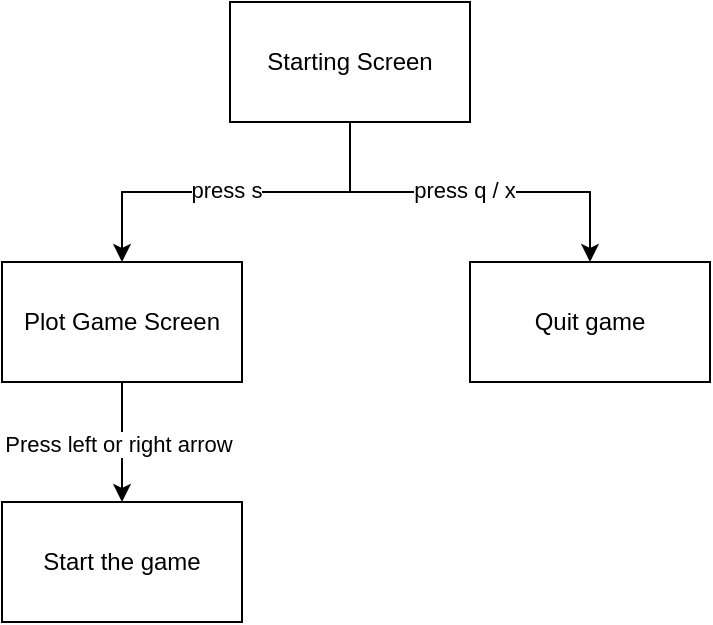 <mxfile version="25.0.2">
  <diagram name="Seite-1" id="VS7XceBwNXt5eusVlFhk">
    <mxGraphModel dx="1478" dy="849" grid="1" gridSize="10" guides="1" tooltips="1" connect="1" arrows="1" fold="1" page="1" pageScale="1" pageWidth="827" pageHeight="1169" math="0" shadow="0">
      <root>
        <mxCell id="0" />
        <mxCell id="1" parent="0" />
        <mxCell id="Desa0O536FmThUssJMrd-4" style="edgeStyle=orthogonalEdgeStyle;rounded=0;orthogonalLoop=1;jettySize=auto;html=1;entryX=0.5;entryY=0;entryDx=0;entryDy=0;" edge="1" parent="1" source="Desa0O536FmThUssJMrd-1" target="Desa0O536FmThUssJMrd-2">
          <mxGeometry relative="1" as="geometry" />
        </mxCell>
        <mxCell id="Desa0O536FmThUssJMrd-6" value="press s" style="edgeLabel;html=1;align=center;verticalAlign=middle;resizable=0;points=[];" vertex="1" connectable="0" parent="Desa0O536FmThUssJMrd-4">
          <mxGeometry x="0.062" y="-1" relative="1" as="geometry">
            <mxPoint as="offset" />
          </mxGeometry>
        </mxCell>
        <mxCell id="Desa0O536FmThUssJMrd-5" style="edgeStyle=orthogonalEdgeStyle;rounded=0;orthogonalLoop=1;jettySize=auto;html=1;entryX=0.5;entryY=0;entryDx=0;entryDy=0;" edge="1" parent="1" source="Desa0O536FmThUssJMrd-1" target="Desa0O536FmThUssJMrd-3">
          <mxGeometry relative="1" as="geometry" />
        </mxCell>
        <mxCell id="Desa0O536FmThUssJMrd-7" value="press q / x" style="edgeLabel;html=1;align=center;verticalAlign=middle;resizable=0;points=[];" vertex="1" connectable="0" parent="Desa0O536FmThUssJMrd-5">
          <mxGeometry x="-0.029" y="1" relative="1" as="geometry">
            <mxPoint as="offset" />
          </mxGeometry>
        </mxCell>
        <mxCell id="Desa0O536FmThUssJMrd-1" value="Starting Screen" style="rounded=0;whiteSpace=wrap;html=1;" vertex="1" parent="1">
          <mxGeometry x="354" y="70" width="120" height="60" as="geometry" />
        </mxCell>
        <mxCell id="Desa0O536FmThUssJMrd-12" style="edgeStyle=orthogonalEdgeStyle;rounded=0;orthogonalLoop=1;jettySize=auto;html=1;entryX=0.5;entryY=0;entryDx=0;entryDy=0;" edge="1" parent="1" source="Desa0O536FmThUssJMrd-2" target="Desa0O536FmThUssJMrd-8">
          <mxGeometry relative="1" as="geometry" />
        </mxCell>
        <mxCell id="Desa0O536FmThUssJMrd-13" value="Press left or right arrow" style="edgeLabel;html=1;align=center;verticalAlign=middle;resizable=0;points=[];" vertex="1" connectable="0" parent="Desa0O536FmThUssJMrd-12">
          <mxGeometry x="0.026" y="-2" relative="1" as="geometry">
            <mxPoint as="offset" />
          </mxGeometry>
        </mxCell>
        <mxCell id="Desa0O536FmThUssJMrd-2" value="Plot Game Screen" style="rounded=0;whiteSpace=wrap;html=1;" vertex="1" parent="1">
          <mxGeometry x="240" y="200" width="120" height="60" as="geometry" />
        </mxCell>
        <mxCell id="Desa0O536FmThUssJMrd-3" value="Quit game" style="rounded=0;whiteSpace=wrap;html=1;" vertex="1" parent="1">
          <mxGeometry x="474" y="200" width="120" height="60" as="geometry" />
        </mxCell>
        <mxCell id="Desa0O536FmThUssJMrd-8" value="Start the game" style="rounded=0;whiteSpace=wrap;html=1;" vertex="1" parent="1">
          <mxGeometry x="240" y="320" width="120" height="60" as="geometry" />
        </mxCell>
      </root>
    </mxGraphModel>
  </diagram>
</mxfile>
